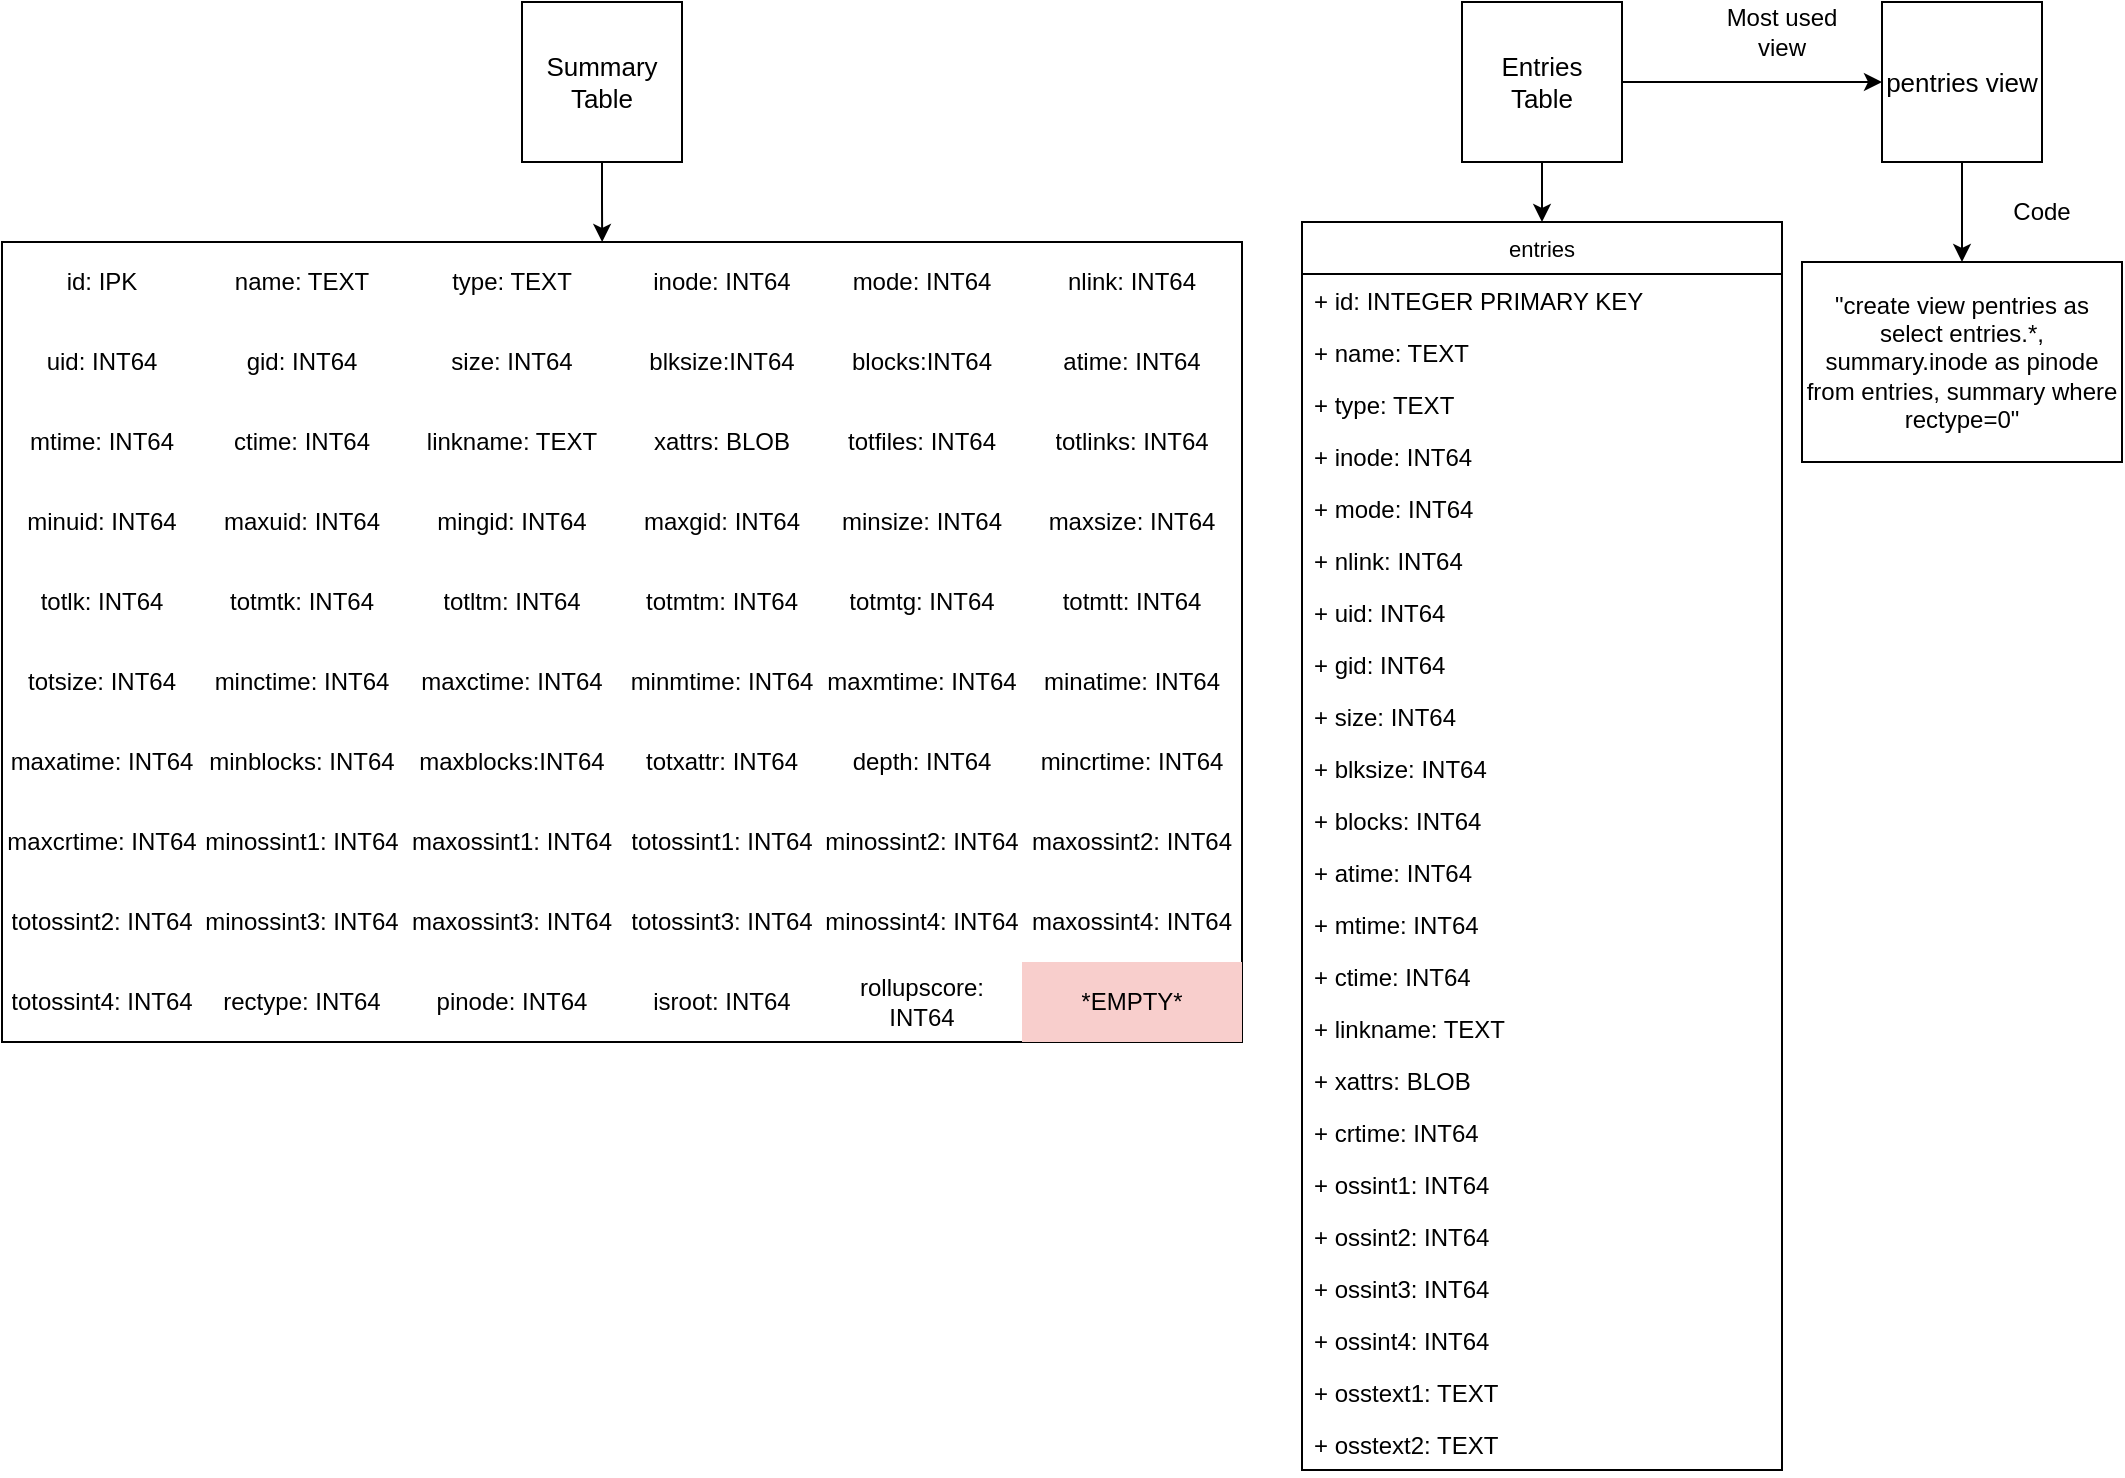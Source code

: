 <mxfile version="20.0.4" type="google"><diagram id="zswZliid3HpIubpjJQuO" name="Page-1"><mxGraphModel grid="1" page="1" gridSize="10" guides="1" tooltips="1" connect="1" arrows="1" fold="1" pageScale="1" pageWidth="1100" pageHeight="850" math="0" shadow="0"><root><mxCell id="0"/><mxCell id="1" parent="0"/><mxCell id="zT3ZHp9hSMFfmm2dRahb-92" style="edgeStyle=orthogonalEdgeStyle;rounded=0;orthogonalLoop=1;jettySize=auto;html=1;exitX=0.5;exitY=1;exitDx=0;exitDy=0;fontSize=11;fontColor=#000000;entryX=0.484;entryY=0;entryDx=0;entryDy=0;entryPerimeter=0;" edge="1" parent="1" source="zT3ZHp9hSMFfmm2dRahb-1" target="CGvsTR9XaRbPzgTNPZg9-33"><mxGeometry relative="1" as="geometry"><mxPoint x="170" y="140" as="targetPoint"/></mxGeometry></mxCell><mxCell id="zT3ZHp9hSMFfmm2dRahb-1" value="&lt;div style=&quot;font-size: 13px;&quot;&gt;&lt;font style=&quot;font-size: 13px;&quot;&gt;Summary &lt;br&gt;&lt;/font&gt;&lt;/div&gt;&lt;div style=&quot;font-size: 13px;&quot;&gt;&lt;font style=&quot;font-size: 13px;&quot;&gt;Table&lt;/font&gt;&lt;/div&gt;" style="whiteSpace=wrap;html=1;aspect=fixed;fontSize=9;fontColor=#000000;" vertex="1" parent="1"><mxGeometry x="280" y="20" width="80" height="80" as="geometry"/></mxCell><mxCell id="zT3ZHp9hSMFfmm2dRahb-29" style="edgeStyle=orthogonalEdgeStyle;rounded=0;orthogonalLoop=1;jettySize=auto;html=1;exitX=0.5;exitY=1;exitDx=0;exitDy=0;entryX=0.5;entryY=0;entryDx=0;entryDy=0;fontSize=11;fontColor=#000000;" edge="1" parent="1" source="zT3ZHp9hSMFfmm2dRahb-2" target="zT3ZHp9hSMFfmm2dRahb-4"><mxGeometry relative="1" as="geometry"/></mxCell><mxCell id="H_drZzRzeJkwArdPm9RS-2" style="edgeStyle=orthogonalEdgeStyle;rounded=0;orthogonalLoop=1;jettySize=auto;html=1;exitX=1;exitY=0.5;exitDx=0;exitDy=0;entryX=0;entryY=0.5;entryDx=0;entryDy=0;" edge="1" parent="1" source="zT3ZHp9hSMFfmm2dRahb-2" target="H_drZzRzeJkwArdPm9RS-1"><mxGeometry relative="1" as="geometry"/></mxCell><mxCell id="zT3ZHp9hSMFfmm2dRahb-2" value="&lt;div style=&quot;font-size: 13px;&quot;&gt;&lt;font style=&quot;font-size: 13px;&quot;&gt;Entries &lt;br&gt;&lt;/font&gt;&lt;/div&gt;&lt;div style=&quot;font-size: 13px;&quot;&gt;&lt;font style=&quot;font-size: 13px;&quot;&gt;Table&lt;/font&gt;&lt;/div&gt;" style="whiteSpace=wrap;html=1;aspect=fixed;fontSize=11;fontColor=#000000;" vertex="1" parent="1"><mxGeometry x="750" y="20" width="80" height="80" as="geometry"/></mxCell><mxCell id="zT3ZHp9hSMFfmm2dRahb-4" value="entries" style="swimlane;fontStyle=0;childLayout=stackLayout;horizontal=1;startSize=26;fillColor=none;horizontalStack=0;resizeParent=1;resizeParentMax=0;resizeLast=0;collapsible=1;marginBottom=0;fontSize=11;fontColor=#000000;" vertex="1" parent="1"><mxGeometry x="670" y="130" width="240" height="624" as="geometry"/></mxCell><mxCell id="zT3ZHp9hSMFfmm2dRahb-5" value="+ id: INTEGER PRIMARY KEY" style="text;strokeColor=none;fillColor=none;align=left;verticalAlign=top;spacingLeft=4;spacingRight=4;overflow=hidden;rotatable=0;points=[[0,0.5],[1,0.5]];portConstraint=eastwest;fontSize=12;fontColor=#000000;" vertex="1" parent="zT3ZHp9hSMFfmm2dRahb-4"><mxGeometry y="26" width="240" height="26" as="geometry"/></mxCell><mxCell id="zT3ZHp9hSMFfmm2dRahb-8" value="+ name: TEXT" style="text;strokeColor=none;fillColor=none;align=left;verticalAlign=top;spacingLeft=4;spacingRight=4;overflow=hidden;rotatable=0;points=[[0,0.5],[1,0.5]];portConstraint=eastwest;fontSize=12;fontColor=#000000;" vertex="1" parent="zT3ZHp9hSMFfmm2dRahb-4"><mxGeometry y="52" width="240" height="26" as="geometry"/></mxCell><mxCell id="zT3ZHp9hSMFfmm2dRahb-6" value="+ type: TEXT" style="text;strokeColor=none;fillColor=none;align=left;verticalAlign=top;spacingLeft=4;spacingRight=4;overflow=hidden;rotatable=0;points=[[0,0.5],[1,0.5]];portConstraint=eastwest;fontSize=12;fontColor=#000000;" vertex="1" parent="zT3ZHp9hSMFfmm2dRahb-4"><mxGeometry y="78" width="240" height="26" as="geometry"/></mxCell><mxCell id="zT3ZHp9hSMFfmm2dRahb-7" value="+ inode: INT64" style="text;strokeColor=none;fillColor=none;align=left;verticalAlign=top;spacingLeft=4;spacingRight=4;overflow=hidden;rotatable=0;points=[[0,0.5],[1,0.5]];portConstraint=eastwest;fontSize=12;fontColor=#000000;" vertex="1" parent="zT3ZHp9hSMFfmm2dRahb-4"><mxGeometry y="104" width="240" height="26" as="geometry"/></mxCell><mxCell id="zT3ZHp9hSMFfmm2dRahb-9" value="+ mode: INT64" style="text;strokeColor=none;fillColor=none;align=left;verticalAlign=top;spacingLeft=4;spacingRight=4;overflow=hidden;rotatable=0;points=[[0,0.5],[1,0.5]];portConstraint=eastwest;fontSize=12;fontColor=#000000;" vertex="1" parent="zT3ZHp9hSMFfmm2dRahb-4"><mxGeometry y="130" width="240" height="26" as="geometry"/></mxCell><mxCell id="zT3ZHp9hSMFfmm2dRahb-10" value="+ nlink: INT64" style="text;strokeColor=none;fillColor=none;align=left;verticalAlign=top;spacingLeft=4;spacingRight=4;overflow=hidden;rotatable=0;points=[[0,0.5],[1,0.5]];portConstraint=eastwest;fontSize=12;fontColor=#000000;" vertex="1" parent="zT3ZHp9hSMFfmm2dRahb-4"><mxGeometry y="156" width="240" height="26" as="geometry"/></mxCell><mxCell id="zT3ZHp9hSMFfmm2dRahb-11" value="+ uid: INT64" style="text;strokeColor=none;fillColor=none;align=left;verticalAlign=top;spacingLeft=4;spacingRight=4;overflow=hidden;rotatable=0;points=[[0,0.5],[1,0.5]];portConstraint=eastwest;fontSize=12;fontColor=#000000;" vertex="1" parent="zT3ZHp9hSMFfmm2dRahb-4"><mxGeometry y="182" width="240" height="26" as="geometry"/></mxCell><mxCell id="zT3ZHp9hSMFfmm2dRahb-12" value="+ gid: INT64" style="text;strokeColor=none;fillColor=none;align=left;verticalAlign=top;spacingLeft=4;spacingRight=4;overflow=hidden;rotatable=0;points=[[0,0.5],[1,0.5]];portConstraint=eastwest;fontSize=12;fontColor=#000000;" vertex="1" parent="zT3ZHp9hSMFfmm2dRahb-4"><mxGeometry y="208" width="240" height="26" as="geometry"/></mxCell><mxCell id="zT3ZHp9hSMFfmm2dRahb-13" value="+ size: INT64" style="text;strokeColor=none;fillColor=none;align=left;verticalAlign=top;spacingLeft=4;spacingRight=4;overflow=hidden;rotatable=0;points=[[0,0.5],[1,0.5]];portConstraint=eastwest;fontSize=12;fontColor=#000000;" vertex="1" parent="zT3ZHp9hSMFfmm2dRahb-4"><mxGeometry y="234" width="240" height="26" as="geometry"/></mxCell><mxCell id="zT3ZHp9hSMFfmm2dRahb-14" value="+ blksize: INT64" style="text;strokeColor=none;fillColor=none;align=left;verticalAlign=top;spacingLeft=4;spacingRight=4;overflow=hidden;rotatable=0;points=[[0,0.5],[1,0.5]];portConstraint=eastwest;fontSize=12;fontColor=#000000;" vertex="1" parent="zT3ZHp9hSMFfmm2dRahb-4"><mxGeometry y="260" width="240" height="26" as="geometry"/></mxCell><mxCell id="zT3ZHp9hSMFfmm2dRahb-15" value="+ blocks: INT64" style="text;strokeColor=none;fillColor=none;align=left;verticalAlign=top;spacingLeft=4;spacingRight=4;overflow=hidden;rotatable=0;points=[[0,0.5],[1,0.5]];portConstraint=eastwest;fontSize=12;fontColor=#000000;" vertex="1" parent="zT3ZHp9hSMFfmm2dRahb-4"><mxGeometry y="286" width="240" height="26" as="geometry"/></mxCell><mxCell id="zT3ZHp9hSMFfmm2dRahb-16" value="+ atime: INT64" style="text;strokeColor=none;fillColor=none;align=left;verticalAlign=top;spacingLeft=4;spacingRight=4;overflow=hidden;rotatable=0;points=[[0,0.5],[1,0.5]];portConstraint=eastwest;fontSize=12;fontColor=#000000;" vertex="1" parent="zT3ZHp9hSMFfmm2dRahb-4"><mxGeometry y="312" width="240" height="26" as="geometry"/></mxCell><mxCell id="zT3ZHp9hSMFfmm2dRahb-17" value="+ mtime: INT64" style="text;strokeColor=none;fillColor=none;align=left;verticalAlign=top;spacingLeft=4;spacingRight=4;overflow=hidden;rotatable=0;points=[[0,0.5],[1,0.5]];portConstraint=eastwest;fontSize=12;fontColor=#000000;" vertex="1" parent="zT3ZHp9hSMFfmm2dRahb-4"><mxGeometry y="338" width="240" height="26" as="geometry"/></mxCell><mxCell id="zT3ZHp9hSMFfmm2dRahb-18" value="+ ctime: INT64" style="text;strokeColor=none;fillColor=none;align=left;verticalAlign=top;spacingLeft=4;spacingRight=4;overflow=hidden;rotatable=0;points=[[0,0.5],[1,0.5]];portConstraint=eastwest;fontSize=12;fontColor=#000000;" vertex="1" parent="zT3ZHp9hSMFfmm2dRahb-4"><mxGeometry y="364" width="240" height="26" as="geometry"/></mxCell><mxCell id="zT3ZHp9hSMFfmm2dRahb-19" value="+ linkname: TEXT" style="text;strokeColor=none;fillColor=none;align=left;verticalAlign=top;spacingLeft=4;spacingRight=4;overflow=hidden;rotatable=0;points=[[0,0.5],[1,0.5]];portConstraint=eastwest;fontSize=12;fontColor=#000000;" vertex="1" parent="zT3ZHp9hSMFfmm2dRahb-4"><mxGeometry y="390" width="240" height="26" as="geometry"/></mxCell><mxCell id="zT3ZHp9hSMFfmm2dRahb-20" value="+ xattrs: BLOB" style="text;strokeColor=none;fillColor=none;align=left;verticalAlign=top;spacingLeft=4;spacingRight=4;overflow=hidden;rotatable=0;points=[[0,0.5],[1,0.5]];portConstraint=eastwest;fontSize=12;fontColor=#000000;" vertex="1" parent="zT3ZHp9hSMFfmm2dRahb-4"><mxGeometry y="416" width="240" height="26" as="geometry"/></mxCell><mxCell id="zT3ZHp9hSMFfmm2dRahb-21" value="+ crtime: INT64" style="text;strokeColor=none;fillColor=none;align=left;verticalAlign=top;spacingLeft=4;spacingRight=4;overflow=hidden;rotatable=0;points=[[0,0.5],[1,0.5]];portConstraint=eastwest;fontSize=12;fontColor=#000000;" vertex="1" parent="zT3ZHp9hSMFfmm2dRahb-4"><mxGeometry y="442" width="240" height="26" as="geometry"/></mxCell><mxCell id="zT3ZHp9hSMFfmm2dRahb-22" value="+ ossint1: INT64" style="text;strokeColor=none;fillColor=none;align=left;verticalAlign=top;spacingLeft=4;spacingRight=4;overflow=hidden;rotatable=0;points=[[0,0.5],[1,0.5]];portConstraint=eastwest;fontSize=12;fontColor=#000000;" vertex="1" parent="zT3ZHp9hSMFfmm2dRahb-4"><mxGeometry y="468" width="240" height="26" as="geometry"/></mxCell><mxCell id="zT3ZHp9hSMFfmm2dRahb-23" value="+ ossint2: INT64" style="text;strokeColor=none;fillColor=none;align=left;verticalAlign=top;spacingLeft=4;spacingRight=4;overflow=hidden;rotatable=0;points=[[0,0.5],[1,0.5]];portConstraint=eastwest;fontSize=12;fontColor=#000000;" vertex="1" parent="zT3ZHp9hSMFfmm2dRahb-4"><mxGeometry y="494" width="240" height="26" as="geometry"/></mxCell><mxCell id="zT3ZHp9hSMFfmm2dRahb-24" value="+ ossint3: INT64" style="text;strokeColor=none;fillColor=none;align=left;verticalAlign=top;spacingLeft=4;spacingRight=4;overflow=hidden;rotatable=0;points=[[0,0.5],[1,0.5]];portConstraint=eastwest;fontSize=12;fontColor=#000000;" vertex="1" parent="zT3ZHp9hSMFfmm2dRahb-4"><mxGeometry y="520" width="240" height="26" as="geometry"/></mxCell><mxCell id="zT3ZHp9hSMFfmm2dRahb-25" value="+ ossint4: INT64" style="text;strokeColor=none;fillColor=none;align=left;verticalAlign=top;spacingLeft=4;spacingRight=4;overflow=hidden;rotatable=0;points=[[0,0.5],[1,0.5]];portConstraint=eastwest;fontSize=12;fontColor=#000000;" vertex="1" parent="zT3ZHp9hSMFfmm2dRahb-4"><mxGeometry y="546" width="240" height="26" as="geometry"/></mxCell><mxCell id="zT3ZHp9hSMFfmm2dRahb-26" value="+ osstext1: TEXT" style="text;strokeColor=none;fillColor=none;align=left;verticalAlign=top;spacingLeft=4;spacingRight=4;overflow=hidden;rotatable=0;points=[[0,0.5],[1,0.5]];portConstraint=eastwest;fontSize=12;fontColor=#000000;" vertex="1" parent="zT3ZHp9hSMFfmm2dRahb-4"><mxGeometry y="572" width="240" height="26" as="geometry"/></mxCell><mxCell id="zT3ZHp9hSMFfmm2dRahb-27" value="+ osstext2: TEXT" style="text;strokeColor=none;fillColor=none;align=left;verticalAlign=top;spacingLeft=4;spacingRight=4;overflow=hidden;rotatable=0;points=[[0,0.5],[1,0.5]];portConstraint=eastwest;fontSize=12;fontColor=#000000;" vertex="1" parent="zT3ZHp9hSMFfmm2dRahb-4"><mxGeometry y="598" width="240" height="26" as="geometry"/></mxCell><mxCell id="CGvsTR9XaRbPzgTNPZg9-32" value="" style="shape=table;html=1;whiteSpace=wrap;startSize=0;container=1;collapsible=0;childLayout=tableLayout;columnLines=0;rowLines=0;fontColor=#000000;" vertex="1" parent="1"><mxGeometry x="20" y="140" width="620" height="400" as="geometry"/></mxCell><mxCell id="CGvsTR9XaRbPzgTNPZg9-33" value="" style="shape=tableRow;horizontal=0;startSize=0;swimlaneHead=0;swimlaneBody=0;top=0;left=0;bottom=0;right=0;collapsible=0;dropTarget=0;fillColor=none;points=[[0,0.5],[1,0.5]];portConstraint=eastwest;fontColor=#000000;" vertex="1" parent="CGvsTR9XaRbPzgTNPZg9-32"><mxGeometry width="620" height="40" as="geometry"/></mxCell><mxCell id="CGvsTR9XaRbPzgTNPZg9-34" value="id: IPK" style="shape=partialRectangle;html=1;whiteSpace=wrap;connectable=0;fillColor=none;top=0;left=0;bottom=0;right=0;overflow=hidden;fontSize=12;fontColor=#000000;" vertex="1" parent="CGvsTR9XaRbPzgTNPZg9-33"><mxGeometry width="100" height="40" as="geometry"><mxRectangle width="100" height="40" as="alternateBounds"/></mxGeometry></mxCell><mxCell id="CGvsTR9XaRbPzgTNPZg9-35" value="name: TEXT" style="shape=partialRectangle;html=1;whiteSpace=wrap;connectable=0;fillColor=none;top=0;left=0;bottom=0;right=0;overflow=hidden;fontSize=12;fontColor=#000000;" vertex="1" parent="CGvsTR9XaRbPzgTNPZg9-33"><mxGeometry x="100" width="100" height="40" as="geometry"><mxRectangle width="100" height="40" as="alternateBounds"/></mxGeometry></mxCell><mxCell id="CGvsTR9XaRbPzgTNPZg9-36" value="type: TEXT " style="shape=partialRectangle;html=1;whiteSpace=wrap;connectable=0;fillColor=none;top=0;left=0;bottom=0;right=0;overflow=hidden;fontSize=12;fontColor=#000000;" vertex="1" parent="CGvsTR9XaRbPzgTNPZg9-33"><mxGeometry x="200" width="110" height="40" as="geometry"><mxRectangle width="110" height="40" as="alternateBounds"/></mxGeometry></mxCell><mxCell id="CGvsTR9XaRbPzgTNPZg9-104" value="inode: INT64" style="shape=partialRectangle;html=1;whiteSpace=wrap;connectable=0;fillColor=none;top=0;left=0;bottom=0;right=0;overflow=hidden;fontSize=12;fontColor=#000000;" vertex="1" parent="CGvsTR9XaRbPzgTNPZg9-33"><mxGeometry x="310" width="100" height="40" as="geometry"><mxRectangle width="100" height="40" as="alternateBounds"/></mxGeometry></mxCell><mxCell id="CGvsTR9XaRbPzgTNPZg9-112" value="mode: INT64" style="shape=partialRectangle;html=1;whiteSpace=wrap;connectable=0;fillColor=none;top=0;left=0;bottom=0;right=0;overflow=hidden;fontSize=12;fontColor=#000000;" vertex="1" parent="CGvsTR9XaRbPzgTNPZg9-33"><mxGeometry x="410" width="100" height="40" as="geometry"><mxRectangle width="100" height="40" as="alternateBounds"/></mxGeometry></mxCell><mxCell id="CGvsTR9XaRbPzgTNPZg9-120" value="nlink: INT64" style="shape=partialRectangle;html=1;whiteSpace=wrap;connectable=0;fillColor=none;top=0;left=0;bottom=0;right=0;overflow=hidden;fontSize=12;fontColor=#000000;" vertex="1" parent="CGvsTR9XaRbPzgTNPZg9-33"><mxGeometry x="510" width="110" height="40" as="geometry"><mxRectangle width="110" height="40" as="alternateBounds"/></mxGeometry></mxCell><mxCell id="CGvsTR9XaRbPzgTNPZg9-37" value="" style="shape=tableRow;horizontal=0;startSize=0;swimlaneHead=0;swimlaneBody=0;top=0;left=0;bottom=0;right=0;collapsible=0;dropTarget=0;fillColor=none;points=[[0,0.5],[1,0.5]];portConstraint=eastwest;fontColor=#000000;" vertex="1" parent="CGvsTR9XaRbPzgTNPZg9-32"><mxGeometry y="40" width="620" height="40" as="geometry"/></mxCell><mxCell id="CGvsTR9XaRbPzgTNPZg9-38" value="uid: INT64" style="shape=partialRectangle;html=1;whiteSpace=wrap;connectable=0;fillColor=none;top=0;left=0;bottom=0;right=0;overflow=hidden;fontSize=12;fontColor=#000000;" vertex="1" parent="CGvsTR9XaRbPzgTNPZg9-37"><mxGeometry width="100" height="40" as="geometry"><mxRectangle width="100" height="40" as="alternateBounds"/></mxGeometry></mxCell><mxCell id="CGvsTR9XaRbPzgTNPZg9-39" value="gid: INT64" style="shape=partialRectangle;html=1;whiteSpace=wrap;connectable=0;fillColor=none;top=0;left=0;bottom=0;right=0;overflow=hidden;fontSize=12;fontColor=#000000;" vertex="1" parent="CGvsTR9XaRbPzgTNPZg9-37"><mxGeometry x="100" width="100" height="40" as="geometry"><mxRectangle width="100" height="40" as="alternateBounds"/></mxGeometry></mxCell><mxCell id="CGvsTR9XaRbPzgTNPZg9-40" value="size: INT64" style="shape=partialRectangle;html=1;whiteSpace=wrap;connectable=0;fillColor=none;top=0;left=0;bottom=0;right=0;overflow=hidden;fontSize=12;fontColor=#000000;" vertex="1" parent="CGvsTR9XaRbPzgTNPZg9-37"><mxGeometry x="200" width="110" height="40" as="geometry"><mxRectangle width="110" height="40" as="alternateBounds"/></mxGeometry></mxCell><mxCell id="CGvsTR9XaRbPzgTNPZg9-105" value="blksize:INT64" style="shape=partialRectangle;html=1;whiteSpace=wrap;connectable=0;fillColor=none;top=0;left=0;bottom=0;right=0;overflow=hidden;fontSize=12;fontColor=#000000;" vertex="1" parent="CGvsTR9XaRbPzgTNPZg9-37"><mxGeometry x="310" width="100" height="40" as="geometry"><mxRectangle width="100" height="40" as="alternateBounds"/></mxGeometry></mxCell><mxCell id="CGvsTR9XaRbPzgTNPZg9-113" value="blocks:INT64" style="shape=partialRectangle;html=1;whiteSpace=wrap;connectable=0;fillColor=none;top=0;left=0;bottom=0;right=0;overflow=hidden;fontSize=12;fontColor=#000000;" vertex="1" parent="CGvsTR9XaRbPzgTNPZg9-37"><mxGeometry x="410" width="100" height="40" as="geometry"><mxRectangle width="100" height="40" as="alternateBounds"/></mxGeometry></mxCell><mxCell id="CGvsTR9XaRbPzgTNPZg9-121" value="atime: INT64" style="shape=partialRectangle;html=1;whiteSpace=wrap;connectable=0;fillColor=none;top=0;left=0;bottom=0;right=0;overflow=hidden;fontSize=12;fontColor=#000000;" vertex="1" parent="CGvsTR9XaRbPzgTNPZg9-37"><mxGeometry x="510" width="110" height="40" as="geometry"><mxRectangle width="110" height="40" as="alternateBounds"/></mxGeometry></mxCell><mxCell id="CGvsTR9XaRbPzgTNPZg9-41" value="" style="shape=tableRow;horizontal=0;startSize=0;swimlaneHead=0;swimlaneBody=0;top=0;left=0;bottom=0;right=0;collapsible=0;dropTarget=0;fillColor=none;points=[[0,0.5],[1,0.5]];portConstraint=eastwest;fontColor=#000000;" vertex="1" parent="CGvsTR9XaRbPzgTNPZg9-32"><mxGeometry y="80" width="620" height="40" as="geometry"/></mxCell><mxCell id="CGvsTR9XaRbPzgTNPZg9-42" value="mtime: INT64" style="shape=partialRectangle;html=1;whiteSpace=wrap;connectable=0;fillColor=none;top=0;left=0;bottom=0;right=0;overflow=hidden;fontSize=12;fontColor=#000000;" vertex="1" parent="CGvsTR9XaRbPzgTNPZg9-41"><mxGeometry width="100" height="40" as="geometry"><mxRectangle width="100" height="40" as="alternateBounds"/></mxGeometry></mxCell><mxCell id="CGvsTR9XaRbPzgTNPZg9-43" value="ctime: INT64" style="shape=partialRectangle;html=1;whiteSpace=wrap;connectable=0;fillColor=none;top=0;left=0;bottom=0;right=0;overflow=hidden;fontSize=12;fontColor=#000000;" vertex="1" parent="CGvsTR9XaRbPzgTNPZg9-41"><mxGeometry x="100" width="100" height="40" as="geometry"><mxRectangle width="100" height="40" as="alternateBounds"/></mxGeometry></mxCell><mxCell id="CGvsTR9XaRbPzgTNPZg9-44" value="linkname: TEXT" style="shape=partialRectangle;html=1;whiteSpace=wrap;connectable=0;fillColor=none;top=0;left=0;bottom=0;right=0;overflow=hidden;fontSize=12;fontColor=#000000;" vertex="1" parent="CGvsTR9XaRbPzgTNPZg9-41"><mxGeometry x="200" width="110" height="40" as="geometry"><mxRectangle width="110" height="40" as="alternateBounds"/></mxGeometry></mxCell><mxCell id="CGvsTR9XaRbPzgTNPZg9-106" value="xattrs: BLOB" style="shape=partialRectangle;html=1;whiteSpace=wrap;connectable=0;fillColor=none;top=0;left=0;bottom=0;right=0;overflow=hidden;fontSize=12;fontColor=#000000;" vertex="1" parent="CGvsTR9XaRbPzgTNPZg9-41"><mxGeometry x="310" width="100" height="40" as="geometry"><mxRectangle width="100" height="40" as="alternateBounds"/></mxGeometry></mxCell><mxCell id="CGvsTR9XaRbPzgTNPZg9-114" value="totfiles: INT64" style="shape=partialRectangle;html=1;whiteSpace=wrap;connectable=0;fillColor=none;top=0;left=0;bottom=0;right=0;overflow=hidden;fontSize=12;fontColor=#000000;" vertex="1" parent="CGvsTR9XaRbPzgTNPZg9-41"><mxGeometry x="410" width="100" height="40" as="geometry"><mxRectangle width="100" height="40" as="alternateBounds"/></mxGeometry></mxCell><mxCell id="CGvsTR9XaRbPzgTNPZg9-122" value="totlinks: INT64" style="shape=partialRectangle;html=1;whiteSpace=wrap;connectable=0;fillColor=none;top=0;left=0;bottom=0;right=0;overflow=hidden;fontSize=12;fontColor=#000000;" vertex="1" parent="CGvsTR9XaRbPzgTNPZg9-41"><mxGeometry x="510" width="110" height="40" as="geometry"><mxRectangle width="110" height="40" as="alternateBounds"/></mxGeometry></mxCell><mxCell id="CGvsTR9XaRbPzgTNPZg9-84" value="" style="shape=tableRow;horizontal=0;startSize=0;swimlaneHead=0;swimlaneBody=0;top=0;left=0;bottom=0;right=0;collapsible=0;dropTarget=0;fillColor=none;points=[[0,0.5],[1,0.5]];portConstraint=eastwest;fontColor=#000000;" vertex="1" parent="CGvsTR9XaRbPzgTNPZg9-32"><mxGeometry y="120" width="620" height="40" as="geometry"/></mxCell><mxCell id="CGvsTR9XaRbPzgTNPZg9-85" value="minuid: INT64" style="shape=partialRectangle;html=1;whiteSpace=wrap;connectable=0;fillColor=none;top=0;left=0;bottom=0;right=0;overflow=hidden;fontSize=12;fontColor=#000000;" vertex="1" parent="CGvsTR9XaRbPzgTNPZg9-84"><mxGeometry width="100" height="40" as="geometry"><mxRectangle width="100" height="40" as="alternateBounds"/></mxGeometry></mxCell><mxCell id="CGvsTR9XaRbPzgTNPZg9-86" value="maxuid: INT64" style="shape=partialRectangle;html=1;whiteSpace=wrap;connectable=0;fillColor=none;top=0;left=0;bottom=0;right=0;overflow=hidden;fontSize=12;fontColor=#000000;" vertex="1" parent="CGvsTR9XaRbPzgTNPZg9-84"><mxGeometry x="100" width="100" height="40" as="geometry"><mxRectangle width="100" height="40" as="alternateBounds"/></mxGeometry></mxCell><mxCell id="CGvsTR9XaRbPzgTNPZg9-87" value="mingid: INT64" style="shape=partialRectangle;html=1;whiteSpace=wrap;connectable=0;fillColor=none;top=0;left=0;bottom=0;right=0;overflow=hidden;fontSize=12;fontColor=#000000;" vertex="1" parent="CGvsTR9XaRbPzgTNPZg9-84"><mxGeometry x="200" width="110" height="40" as="geometry"><mxRectangle width="110" height="40" as="alternateBounds"/></mxGeometry></mxCell><mxCell id="CGvsTR9XaRbPzgTNPZg9-107" value="maxgid: INT64" style="shape=partialRectangle;html=1;whiteSpace=wrap;connectable=0;fillColor=none;top=0;left=0;bottom=0;right=0;overflow=hidden;fontSize=12;fontColor=#000000;" vertex="1" parent="CGvsTR9XaRbPzgTNPZg9-84"><mxGeometry x="310" width="100" height="40" as="geometry"><mxRectangle width="100" height="40" as="alternateBounds"/></mxGeometry></mxCell><mxCell id="CGvsTR9XaRbPzgTNPZg9-115" value="minsize: INT64" style="shape=partialRectangle;html=1;whiteSpace=wrap;connectable=0;fillColor=none;top=0;left=0;bottom=0;right=0;overflow=hidden;fontSize=12;fontColor=#000000;" vertex="1" parent="CGvsTR9XaRbPzgTNPZg9-84"><mxGeometry x="410" width="100" height="40" as="geometry"><mxRectangle width="100" height="40" as="alternateBounds"/></mxGeometry></mxCell><mxCell id="CGvsTR9XaRbPzgTNPZg9-123" value="maxsize: INT64" style="shape=partialRectangle;html=1;whiteSpace=wrap;connectable=0;fillColor=none;top=0;left=0;bottom=0;right=0;overflow=hidden;fontSize=12;fontColor=#000000;" vertex="1" parent="CGvsTR9XaRbPzgTNPZg9-84"><mxGeometry x="510" width="110" height="40" as="geometry"><mxRectangle width="110" height="40" as="alternateBounds"/></mxGeometry></mxCell><mxCell id="CGvsTR9XaRbPzgTNPZg9-88" value="" style="shape=tableRow;horizontal=0;startSize=0;swimlaneHead=0;swimlaneBody=0;top=0;left=0;bottom=0;right=0;collapsible=0;dropTarget=0;fillColor=none;points=[[0,0.5],[1,0.5]];portConstraint=eastwest;fontColor=#000000;" vertex="1" parent="CGvsTR9XaRbPzgTNPZg9-32"><mxGeometry y="160" width="620" height="40" as="geometry"/></mxCell><mxCell id="CGvsTR9XaRbPzgTNPZg9-89" value="totlk: INT64" style="shape=partialRectangle;html=1;whiteSpace=wrap;connectable=0;fillColor=none;top=0;left=0;bottom=0;right=0;overflow=hidden;fontSize=12;fontColor=#000000;" vertex="1" parent="CGvsTR9XaRbPzgTNPZg9-88"><mxGeometry width="100" height="40" as="geometry"><mxRectangle width="100" height="40" as="alternateBounds"/></mxGeometry></mxCell><mxCell id="CGvsTR9XaRbPzgTNPZg9-90" value="totmtk: INT64" style="shape=partialRectangle;html=1;whiteSpace=wrap;connectable=0;fillColor=none;top=0;left=0;bottom=0;right=0;overflow=hidden;fontSize=12;fontColor=#000000;" vertex="1" parent="CGvsTR9XaRbPzgTNPZg9-88"><mxGeometry x="100" width="100" height="40" as="geometry"><mxRectangle width="100" height="40" as="alternateBounds"/></mxGeometry></mxCell><mxCell id="CGvsTR9XaRbPzgTNPZg9-91" value="totltm: INT64" style="shape=partialRectangle;html=1;whiteSpace=wrap;connectable=0;fillColor=none;top=0;left=0;bottom=0;right=0;overflow=hidden;fontSize=12;fontColor=#000000;" vertex="1" parent="CGvsTR9XaRbPzgTNPZg9-88"><mxGeometry x="200" width="110" height="40" as="geometry"><mxRectangle width="110" height="40" as="alternateBounds"/></mxGeometry></mxCell><mxCell id="CGvsTR9XaRbPzgTNPZg9-108" value="totmtm: INT64" style="shape=partialRectangle;html=1;whiteSpace=wrap;connectable=0;fillColor=none;top=0;left=0;bottom=0;right=0;overflow=hidden;fontSize=12;fontColor=#000000;" vertex="1" parent="CGvsTR9XaRbPzgTNPZg9-88"><mxGeometry x="310" width="100" height="40" as="geometry"><mxRectangle width="100" height="40" as="alternateBounds"/></mxGeometry></mxCell><mxCell id="CGvsTR9XaRbPzgTNPZg9-116" value="totmtg: INT64" style="shape=partialRectangle;html=1;whiteSpace=wrap;connectable=0;fillColor=none;top=0;left=0;bottom=0;right=0;overflow=hidden;fontSize=12;fontColor=#000000;" vertex="1" parent="CGvsTR9XaRbPzgTNPZg9-88"><mxGeometry x="410" width="100" height="40" as="geometry"><mxRectangle width="100" height="40" as="alternateBounds"/></mxGeometry></mxCell><mxCell id="CGvsTR9XaRbPzgTNPZg9-124" value="totmtt: INT64" style="shape=partialRectangle;html=1;whiteSpace=wrap;connectable=0;fillColor=none;top=0;left=0;bottom=0;right=0;overflow=hidden;fontSize=12;fontColor=#000000;" vertex="1" parent="CGvsTR9XaRbPzgTNPZg9-88"><mxGeometry x="510" width="110" height="40" as="geometry"><mxRectangle width="110" height="40" as="alternateBounds"/></mxGeometry></mxCell><mxCell id="CGvsTR9XaRbPzgTNPZg9-92" value="" style="shape=tableRow;horizontal=0;startSize=0;swimlaneHead=0;swimlaneBody=0;top=0;left=0;bottom=0;right=0;collapsible=0;dropTarget=0;fillColor=none;points=[[0,0.5],[1,0.5]];portConstraint=eastwest;fontColor=#000000;" vertex="1" parent="CGvsTR9XaRbPzgTNPZg9-32"><mxGeometry y="200" width="620" height="40" as="geometry"/></mxCell><mxCell id="CGvsTR9XaRbPzgTNPZg9-93" value="totsize: INT64" style="shape=partialRectangle;html=1;whiteSpace=wrap;connectable=0;fillColor=none;top=0;left=0;bottom=0;right=0;overflow=hidden;fontSize=12;fontColor=#000000;" vertex="1" parent="CGvsTR9XaRbPzgTNPZg9-92"><mxGeometry width="100" height="40" as="geometry"><mxRectangle width="100" height="40" as="alternateBounds"/></mxGeometry></mxCell><mxCell id="CGvsTR9XaRbPzgTNPZg9-94" value="minctime: INT64" style="shape=partialRectangle;html=1;whiteSpace=wrap;connectable=0;fillColor=none;top=0;left=0;bottom=0;right=0;overflow=hidden;fontSize=12;fontColor=#000000;" vertex="1" parent="CGvsTR9XaRbPzgTNPZg9-92"><mxGeometry x="100" width="100" height="40" as="geometry"><mxRectangle width="100" height="40" as="alternateBounds"/></mxGeometry></mxCell><mxCell id="CGvsTR9XaRbPzgTNPZg9-95" value="maxctime: INT64" style="shape=partialRectangle;html=1;whiteSpace=wrap;connectable=0;fillColor=none;top=0;left=0;bottom=0;right=0;overflow=hidden;fontSize=12;fontColor=#000000;" vertex="1" parent="CGvsTR9XaRbPzgTNPZg9-92"><mxGeometry x="200" width="110" height="40" as="geometry"><mxRectangle width="110" height="40" as="alternateBounds"/></mxGeometry></mxCell><mxCell id="CGvsTR9XaRbPzgTNPZg9-109" value="minmtime: INT64" style="shape=partialRectangle;html=1;whiteSpace=wrap;connectable=0;fillColor=none;top=0;left=0;bottom=0;right=0;overflow=hidden;fontSize=12;fontColor=#000000;" vertex="1" parent="CGvsTR9XaRbPzgTNPZg9-92"><mxGeometry x="310" width="100" height="40" as="geometry"><mxRectangle width="100" height="40" as="alternateBounds"/></mxGeometry></mxCell><mxCell id="CGvsTR9XaRbPzgTNPZg9-117" value="maxmtime: INT64" style="shape=partialRectangle;html=1;whiteSpace=wrap;connectable=0;fillColor=none;top=0;left=0;bottom=0;right=0;overflow=hidden;fontSize=12;fontColor=#000000;" vertex="1" parent="CGvsTR9XaRbPzgTNPZg9-92"><mxGeometry x="410" width="100" height="40" as="geometry"><mxRectangle width="100" height="40" as="alternateBounds"/></mxGeometry></mxCell><mxCell id="CGvsTR9XaRbPzgTNPZg9-125" value="minatime: INT64" style="shape=partialRectangle;html=1;whiteSpace=wrap;connectable=0;fillColor=none;top=0;left=0;bottom=0;right=0;overflow=hidden;fontSize=12;fontColor=#000000;" vertex="1" parent="CGvsTR9XaRbPzgTNPZg9-92"><mxGeometry x="510" width="110" height="40" as="geometry"><mxRectangle width="110" height="40" as="alternateBounds"/></mxGeometry></mxCell><mxCell id="CGvsTR9XaRbPzgTNPZg9-96" value="" style="shape=tableRow;horizontal=0;startSize=0;swimlaneHead=0;swimlaneBody=0;top=0;left=0;bottom=0;right=0;collapsible=0;dropTarget=0;fillColor=none;points=[[0,0.5],[1,0.5]];portConstraint=eastwest;fontColor=#000000;" vertex="1" parent="CGvsTR9XaRbPzgTNPZg9-32"><mxGeometry y="240" width="620" height="40" as="geometry"/></mxCell><mxCell id="CGvsTR9XaRbPzgTNPZg9-97" value="maxatime: INT64" style="shape=partialRectangle;html=1;whiteSpace=wrap;connectable=0;fillColor=none;top=0;left=0;bottom=0;right=0;overflow=hidden;fontSize=12;fontColor=#000000;" vertex="1" parent="CGvsTR9XaRbPzgTNPZg9-96"><mxGeometry width="100" height="40" as="geometry"><mxRectangle width="100" height="40" as="alternateBounds"/></mxGeometry></mxCell><mxCell id="CGvsTR9XaRbPzgTNPZg9-98" value="minblocks: INT64" style="shape=partialRectangle;html=1;whiteSpace=wrap;connectable=0;fillColor=none;top=0;left=0;bottom=0;right=0;overflow=hidden;fontSize=12;fontColor=#000000;" vertex="1" parent="CGvsTR9XaRbPzgTNPZg9-96"><mxGeometry x="100" width="100" height="40" as="geometry"><mxRectangle width="100" height="40" as="alternateBounds"/></mxGeometry></mxCell><mxCell id="CGvsTR9XaRbPzgTNPZg9-99" value="maxblocks:INT64" style="shape=partialRectangle;html=1;whiteSpace=wrap;connectable=0;fillColor=none;top=0;left=0;bottom=0;right=0;overflow=hidden;fontSize=12;fontColor=#000000;" vertex="1" parent="CGvsTR9XaRbPzgTNPZg9-96"><mxGeometry x="200" width="110" height="40" as="geometry"><mxRectangle width="110" height="40" as="alternateBounds"/></mxGeometry></mxCell><mxCell id="CGvsTR9XaRbPzgTNPZg9-110" value="totxattr: INT64" style="shape=partialRectangle;html=1;whiteSpace=wrap;connectable=0;fillColor=none;top=0;left=0;bottom=0;right=0;overflow=hidden;fontSize=12;fontColor=#000000;" vertex="1" parent="CGvsTR9XaRbPzgTNPZg9-96"><mxGeometry x="310" width="100" height="40" as="geometry"><mxRectangle width="100" height="40" as="alternateBounds"/></mxGeometry></mxCell><mxCell id="CGvsTR9XaRbPzgTNPZg9-118" value="depth: INT64" style="shape=partialRectangle;html=1;whiteSpace=wrap;connectable=0;fillColor=none;top=0;left=0;bottom=0;right=0;overflow=hidden;fontSize=12;fontColor=#000000;" vertex="1" parent="CGvsTR9XaRbPzgTNPZg9-96"><mxGeometry x="410" width="100" height="40" as="geometry"><mxRectangle width="100" height="40" as="alternateBounds"/></mxGeometry></mxCell><mxCell id="CGvsTR9XaRbPzgTNPZg9-126" value="mincrtime: INT64" style="shape=partialRectangle;html=1;whiteSpace=wrap;connectable=0;fillColor=none;top=0;left=0;bottom=0;right=0;overflow=hidden;fontSize=12;fontColor=#000000;" vertex="1" parent="CGvsTR9XaRbPzgTNPZg9-96"><mxGeometry x="510" width="110" height="40" as="geometry"><mxRectangle width="110" height="40" as="alternateBounds"/></mxGeometry></mxCell><mxCell id="CGvsTR9XaRbPzgTNPZg9-100" value="" style="shape=tableRow;horizontal=0;startSize=0;swimlaneHead=0;swimlaneBody=0;top=0;left=0;bottom=0;right=0;collapsible=0;dropTarget=0;fillColor=none;points=[[0,0.5],[1,0.5]];portConstraint=eastwest;fontColor=#000000;" vertex="1" parent="CGvsTR9XaRbPzgTNPZg9-32"><mxGeometry y="280" width="620" height="40" as="geometry"/></mxCell><mxCell id="CGvsTR9XaRbPzgTNPZg9-101" value="maxcrtime: INT64" style="shape=partialRectangle;html=1;whiteSpace=wrap;connectable=0;fillColor=none;top=0;left=0;bottom=0;right=0;overflow=hidden;fontSize=12;fontColor=#000000;" vertex="1" parent="CGvsTR9XaRbPzgTNPZg9-100"><mxGeometry width="100" height="40" as="geometry"><mxRectangle width="100" height="40" as="alternateBounds"/></mxGeometry></mxCell><mxCell id="CGvsTR9XaRbPzgTNPZg9-102" value="minossint1: INT64" style="shape=partialRectangle;html=1;whiteSpace=wrap;connectable=0;fillColor=none;top=0;left=0;bottom=0;right=0;overflow=hidden;fontSize=12;fontColor=#000000;" vertex="1" parent="CGvsTR9XaRbPzgTNPZg9-100"><mxGeometry x="100" width="100" height="40" as="geometry"><mxRectangle width="100" height="40" as="alternateBounds"/></mxGeometry></mxCell><mxCell id="CGvsTR9XaRbPzgTNPZg9-103" value="maxossint1: INT64" style="shape=partialRectangle;html=1;whiteSpace=wrap;connectable=0;fillColor=none;top=0;left=0;bottom=0;right=0;overflow=hidden;fontSize=12;fontColor=#000000;" vertex="1" parent="CGvsTR9XaRbPzgTNPZg9-100"><mxGeometry x="200" width="110" height="40" as="geometry"><mxRectangle width="110" height="40" as="alternateBounds"/></mxGeometry></mxCell><mxCell id="CGvsTR9XaRbPzgTNPZg9-111" value="totossint1: INT64" style="shape=partialRectangle;html=1;whiteSpace=wrap;connectable=0;fillColor=none;top=0;left=0;bottom=0;right=0;overflow=hidden;fontSize=12;fontColor=#000000;" vertex="1" parent="CGvsTR9XaRbPzgTNPZg9-100"><mxGeometry x="310" width="100" height="40" as="geometry"><mxRectangle width="100" height="40" as="alternateBounds"/></mxGeometry></mxCell><mxCell id="CGvsTR9XaRbPzgTNPZg9-119" value="minossint2: INT64" style="shape=partialRectangle;html=1;whiteSpace=wrap;connectable=0;fillColor=none;top=0;left=0;bottom=0;right=0;overflow=hidden;fontSize=12;fontColor=#000000;" vertex="1" parent="CGvsTR9XaRbPzgTNPZg9-100"><mxGeometry x="410" width="100" height="40" as="geometry"><mxRectangle width="100" height="40" as="alternateBounds"/></mxGeometry></mxCell><mxCell id="CGvsTR9XaRbPzgTNPZg9-127" value="maxossint2: INT64" style="shape=partialRectangle;html=1;whiteSpace=wrap;connectable=0;fillColor=none;top=0;left=0;bottom=0;right=0;overflow=hidden;fontSize=12;fontColor=#000000;" vertex="1" parent="CGvsTR9XaRbPzgTNPZg9-100"><mxGeometry x="510" width="110" height="40" as="geometry"><mxRectangle width="110" height="40" as="alternateBounds"/></mxGeometry></mxCell><mxCell id="CGvsTR9XaRbPzgTNPZg9-135" style="shape=tableRow;horizontal=0;startSize=0;swimlaneHead=0;swimlaneBody=0;top=0;left=0;bottom=0;right=0;collapsible=0;dropTarget=0;fillColor=none;points=[[0,0.5],[1,0.5]];portConstraint=eastwest;fontColor=#000000;" vertex="1" parent="CGvsTR9XaRbPzgTNPZg9-32"><mxGeometry y="320" width="620" height="40" as="geometry"/></mxCell><mxCell id="CGvsTR9XaRbPzgTNPZg9-136" value="totossint2: INT64" style="shape=partialRectangle;html=1;whiteSpace=wrap;connectable=0;fillColor=none;top=0;left=0;bottom=0;right=0;overflow=hidden;fontSize=12;fontColor=#000000;" vertex="1" parent="CGvsTR9XaRbPzgTNPZg9-135"><mxGeometry width="100" height="40" as="geometry"><mxRectangle width="100" height="40" as="alternateBounds"/></mxGeometry></mxCell><mxCell id="CGvsTR9XaRbPzgTNPZg9-137" value="minossint3: INT64" style="shape=partialRectangle;html=1;whiteSpace=wrap;connectable=0;fillColor=none;top=0;left=0;bottom=0;right=0;overflow=hidden;fontSize=12;fontColor=#000000;" vertex="1" parent="CGvsTR9XaRbPzgTNPZg9-135"><mxGeometry x="100" width="100" height="40" as="geometry"><mxRectangle width="100" height="40" as="alternateBounds"/></mxGeometry></mxCell><mxCell id="CGvsTR9XaRbPzgTNPZg9-138" value="maxossint3: INT64" style="shape=partialRectangle;html=1;whiteSpace=wrap;connectable=0;fillColor=none;top=0;left=0;bottom=0;right=0;overflow=hidden;fontSize=12;fontColor=#000000;" vertex="1" parent="CGvsTR9XaRbPzgTNPZg9-135"><mxGeometry x="200" width="110" height="40" as="geometry"><mxRectangle width="110" height="40" as="alternateBounds"/></mxGeometry></mxCell><mxCell id="CGvsTR9XaRbPzgTNPZg9-139" value="totossint3: INT64" style="shape=partialRectangle;html=1;whiteSpace=wrap;connectable=0;fillColor=none;top=0;left=0;bottom=0;right=0;overflow=hidden;fontSize=12;fontColor=#000000;" vertex="1" parent="CGvsTR9XaRbPzgTNPZg9-135"><mxGeometry x="310" width="100" height="40" as="geometry"><mxRectangle width="100" height="40" as="alternateBounds"/></mxGeometry></mxCell><mxCell id="CGvsTR9XaRbPzgTNPZg9-140" value="minossint4: INT64" style="shape=partialRectangle;html=1;whiteSpace=wrap;connectable=0;fillColor=none;top=0;left=0;bottom=0;right=0;overflow=hidden;fontSize=12;fontColor=#000000;" vertex="1" parent="CGvsTR9XaRbPzgTNPZg9-135"><mxGeometry x="410" width="100" height="40" as="geometry"><mxRectangle width="100" height="40" as="alternateBounds"/></mxGeometry></mxCell><mxCell id="CGvsTR9XaRbPzgTNPZg9-141" value="maxossint4: INT64" style="shape=partialRectangle;html=1;whiteSpace=wrap;connectable=0;fillColor=none;top=0;left=0;bottom=0;right=0;overflow=hidden;fontSize=12;fontColor=#000000;" vertex="1" parent="CGvsTR9XaRbPzgTNPZg9-135"><mxGeometry x="510" width="110" height="40" as="geometry"><mxRectangle width="110" height="40" as="alternateBounds"/></mxGeometry></mxCell><mxCell id="CGvsTR9XaRbPzgTNPZg9-128" style="shape=tableRow;horizontal=0;startSize=0;swimlaneHead=0;swimlaneBody=0;top=0;left=0;bottom=0;right=0;collapsible=0;dropTarget=0;fillColor=none;points=[[0,0.5],[1,0.5]];portConstraint=eastwest;fontColor=#000000;" vertex="1" parent="CGvsTR9XaRbPzgTNPZg9-32"><mxGeometry y="360" width="620" height="40" as="geometry"/></mxCell><mxCell id="CGvsTR9XaRbPzgTNPZg9-129" value="totossint4: INT64" style="shape=partialRectangle;html=1;whiteSpace=wrap;connectable=0;fillColor=none;top=0;left=0;bottom=0;right=0;overflow=hidden;fontSize=12;fontColor=#000000;" vertex="1" parent="CGvsTR9XaRbPzgTNPZg9-128"><mxGeometry width="100" height="40" as="geometry"><mxRectangle width="100" height="40" as="alternateBounds"/></mxGeometry></mxCell><mxCell id="CGvsTR9XaRbPzgTNPZg9-130" value="rectype: INT64" style="shape=partialRectangle;html=1;whiteSpace=wrap;connectable=0;fillColor=none;top=0;left=0;bottom=0;right=0;overflow=hidden;fontSize=12;fontColor=#000000;" vertex="1" parent="CGvsTR9XaRbPzgTNPZg9-128"><mxGeometry x="100" width="100" height="40" as="geometry"><mxRectangle width="100" height="40" as="alternateBounds"/></mxGeometry></mxCell><mxCell id="CGvsTR9XaRbPzgTNPZg9-131" value="pinode: INT64" style="shape=partialRectangle;html=1;whiteSpace=wrap;connectable=0;fillColor=none;top=0;left=0;bottom=0;right=0;overflow=hidden;fontSize=12;fontColor=#000000;" vertex="1" parent="CGvsTR9XaRbPzgTNPZg9-128"><mxGeometry x="200" width="110" height="40" as="geometry"><mxRectangle width="110" height="40" as="alternateBounds"/></mxGeometry></mxCell><mxCell id="CGvsTR9XaRbPzgTNPZg9-132" value="isroot: INT64" style="shape=partialRectangle;html=1;whiteSpace=wrap;connectable=0;fillColor=none;top=0;left=0;bottom=0;right=0;overflow=hidden;fontSize=12;fontColor=#000000;" vertex="1" parent="CGvsTR9XaRbPzgTNPZg9-128"><mxGeometry x="310" width="100" height="40" as="geometry"><mxRectangle width="100" height="40" as="alternateBounds"/></mxGeometry></mxCell><mxCell id="CGvsTR9XaRbPzgTNPZg9-133" value="rollupscore: INT64" style="shape=partialRectangle;html=1;whiteSpace=wrap;connectable=0;fillColor=none;top=0;left=0;bottom=0;right=0;overflow=hidden;fontSize=12;fontColor=#000000;" vertex="1" parent="CGvsTR9XaRbPzgTNPZg9-128"><mxGeometry x="410" width="100" height="40" as="geometry"><mxRectangle width="100" height="40" as="alternateBounds"/></mxGeometry></mxCell><mxCell id="CGvsTR9XaRbPzgTNPZg9-134" value="*EMPTY*" style="shape=partialRectangle;html=1;whiteSpace=wrap;connectable=0;fillColor=#f8cecc;top=0;left=0;bottom=0;right=0;overflow=hidden;fontSize=12;strokeColor=#b85450;" vertex="1" parent="CGvsTR9XaRbPzgTNPZg9-128"><mxGeometry x="510" width="110" height="40" as="geometry"><mxRectangle width="110" height="40" as="alternateBounds"/></mxGeometry></mxCell><mxCell id="H_drZzRzeJkwArdPm9RS-4" value="" style="edgeStyle=orthogonalEdgeStyle;rounded=0;orthogonalLoop=1;jettySize=auto;html=1;" edge="1" parent="1" source="H_drZzRzeJkwArdPm9RS-1" target="H_drZzRzeJkwArdPm9RS-3"><mxGeometry relative="1" as="geometry"/></mxCell><mxCell id="H_drZzRzeJkwArdPm9RS-1" value="&lt;font style=&quot;font-size: 13px;&quot;&gt;pentries view&lt;/font&gt;" style="whiteSpace=wrap;html=1;aspect=fixed;" vertex="1" parent="1"><mxGeometry x="960" y="20" width="80" height="80" as="geometry"/></mxCell><mxCell id="H_drZzRzeJkwArdPm9RS-3" value="&quot;create view pentries as select entries.*, summary.inode as pinode from entries, summary where rectype=0&quot;" style="whiteSpace=wrap;html=1;" vertex="1" parent="1"><mxGeometry x="920" y="150" width="160" height="100" as="geometry"/></mxCell><mxCell id="H_drZzRzeJkwArdPm9RS-5" value="Most used view" style="text;html=1;strokeColor=none;fillColor=none;align=center;verticalAlign=middle;whiteSpace=wrap;rounded=0;" vertex="1" parent="1"><mxGeometry x="880" y="20" width="60" height="30" as="geometry"/></mxCell><mxCell id="H_drZzRzeJkwArdPm9RS-6" value="Code" style="text;html=1;strokeColor=none;fillColor=none;align=center;verticalAlign=middle;whiteSpace=wrap;rounded=0;" vertex="1" parent="1"><mxGeometry x="1010" y="110" width="60" height="30" as="geometry"/></mxCell></root></mxGraphModel></diagram></mxfile>